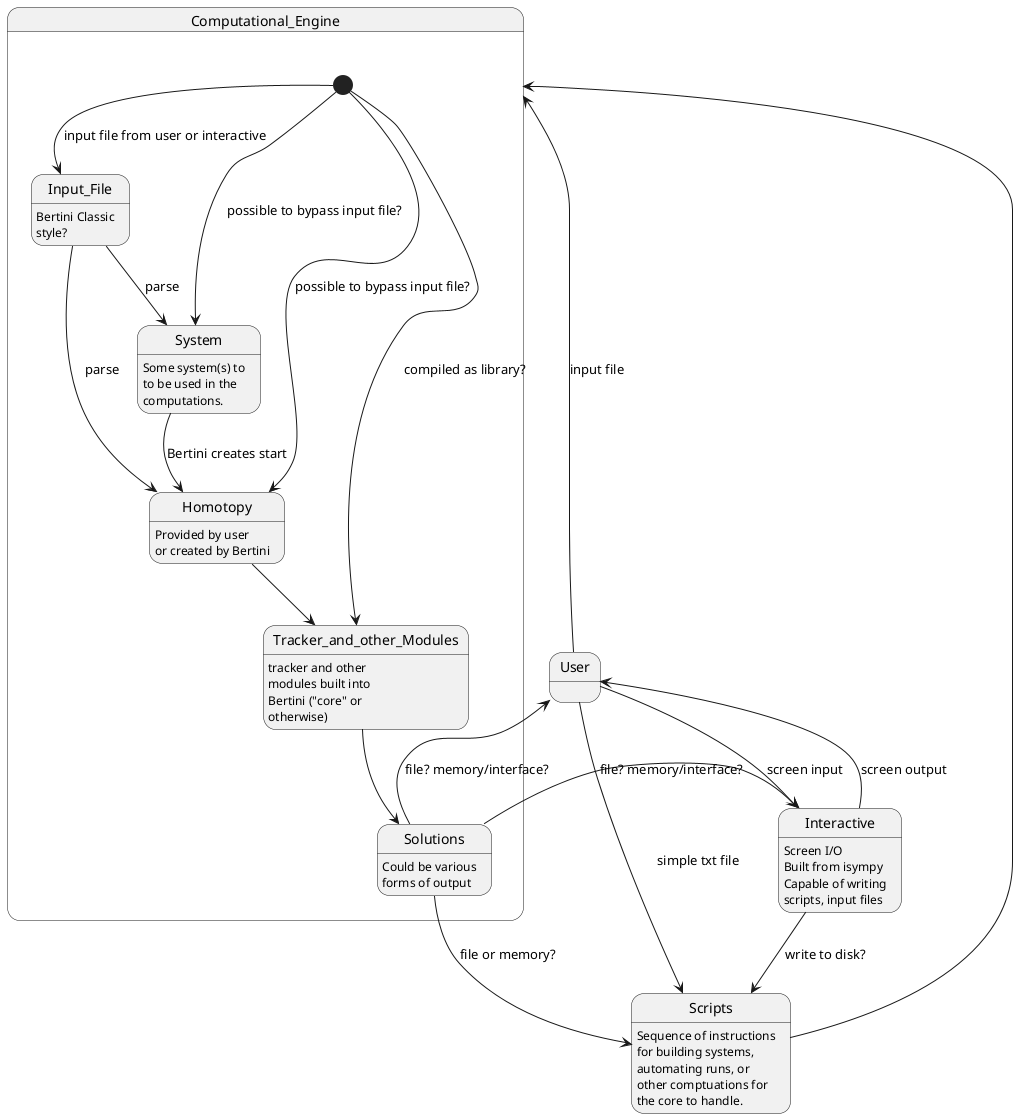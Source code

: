 @startuml

User-->Scripts : simple txt file

Scripts : Sequence of instructions
Scripts : for building systems, 
Scripts : automating runs, or 
Scripts : other comptuations for 
Scripts : the core to handle.

User-->Computational_Engine : input file

User-->Interactive : screen input

Interactive : Screen I/O
Interactive : Built from isympy
Interactive : Capable of writing 
Interactive : scripts, input files

Interactive-->User : screen output

Interactive-->Scripts : write to disk?

Scripts-->Computational_Engine

state Computational_Engine {
  [*]-->Input_File : input file from user or interactive

  Input_File : Bertini Classic 
  Input_File : style?

  [*]-->System : possible to bypass input file?

  System : Some system(s) to 
  System : to be used in the 
  System : computations. 

  [*]-->Homotopy : possible to bypass input file?

  Homotopy : Provided by user 
  Homotopy : or created by Bertini

  [*]-->Tracker_and_other_Modules : compiled as library?

  Tracker_and_other_Modules : tracker and other 
  Tracker_and_other_Modules : modules built into 
  Tracker_and_other_Modules : Bertini ("core" or 
  Tracker_and_other_Modules : otherwise) 

  Input_File-->Homotopy : parse

  Input_File-->System : parse

  System-->Homotopy : Bertini creates start

  Homotopy-->Tracker_and_other_Modules

  Tracker_and_other_Modules-->Solutions

  Solutions : Could be various 
  Solutions : forms of output

Solutions-->User : file? memory/interface?

Solutions-->Scripts : file or memory?

Solutions-->Interactive : file? memory/interface?
}


@enduml
